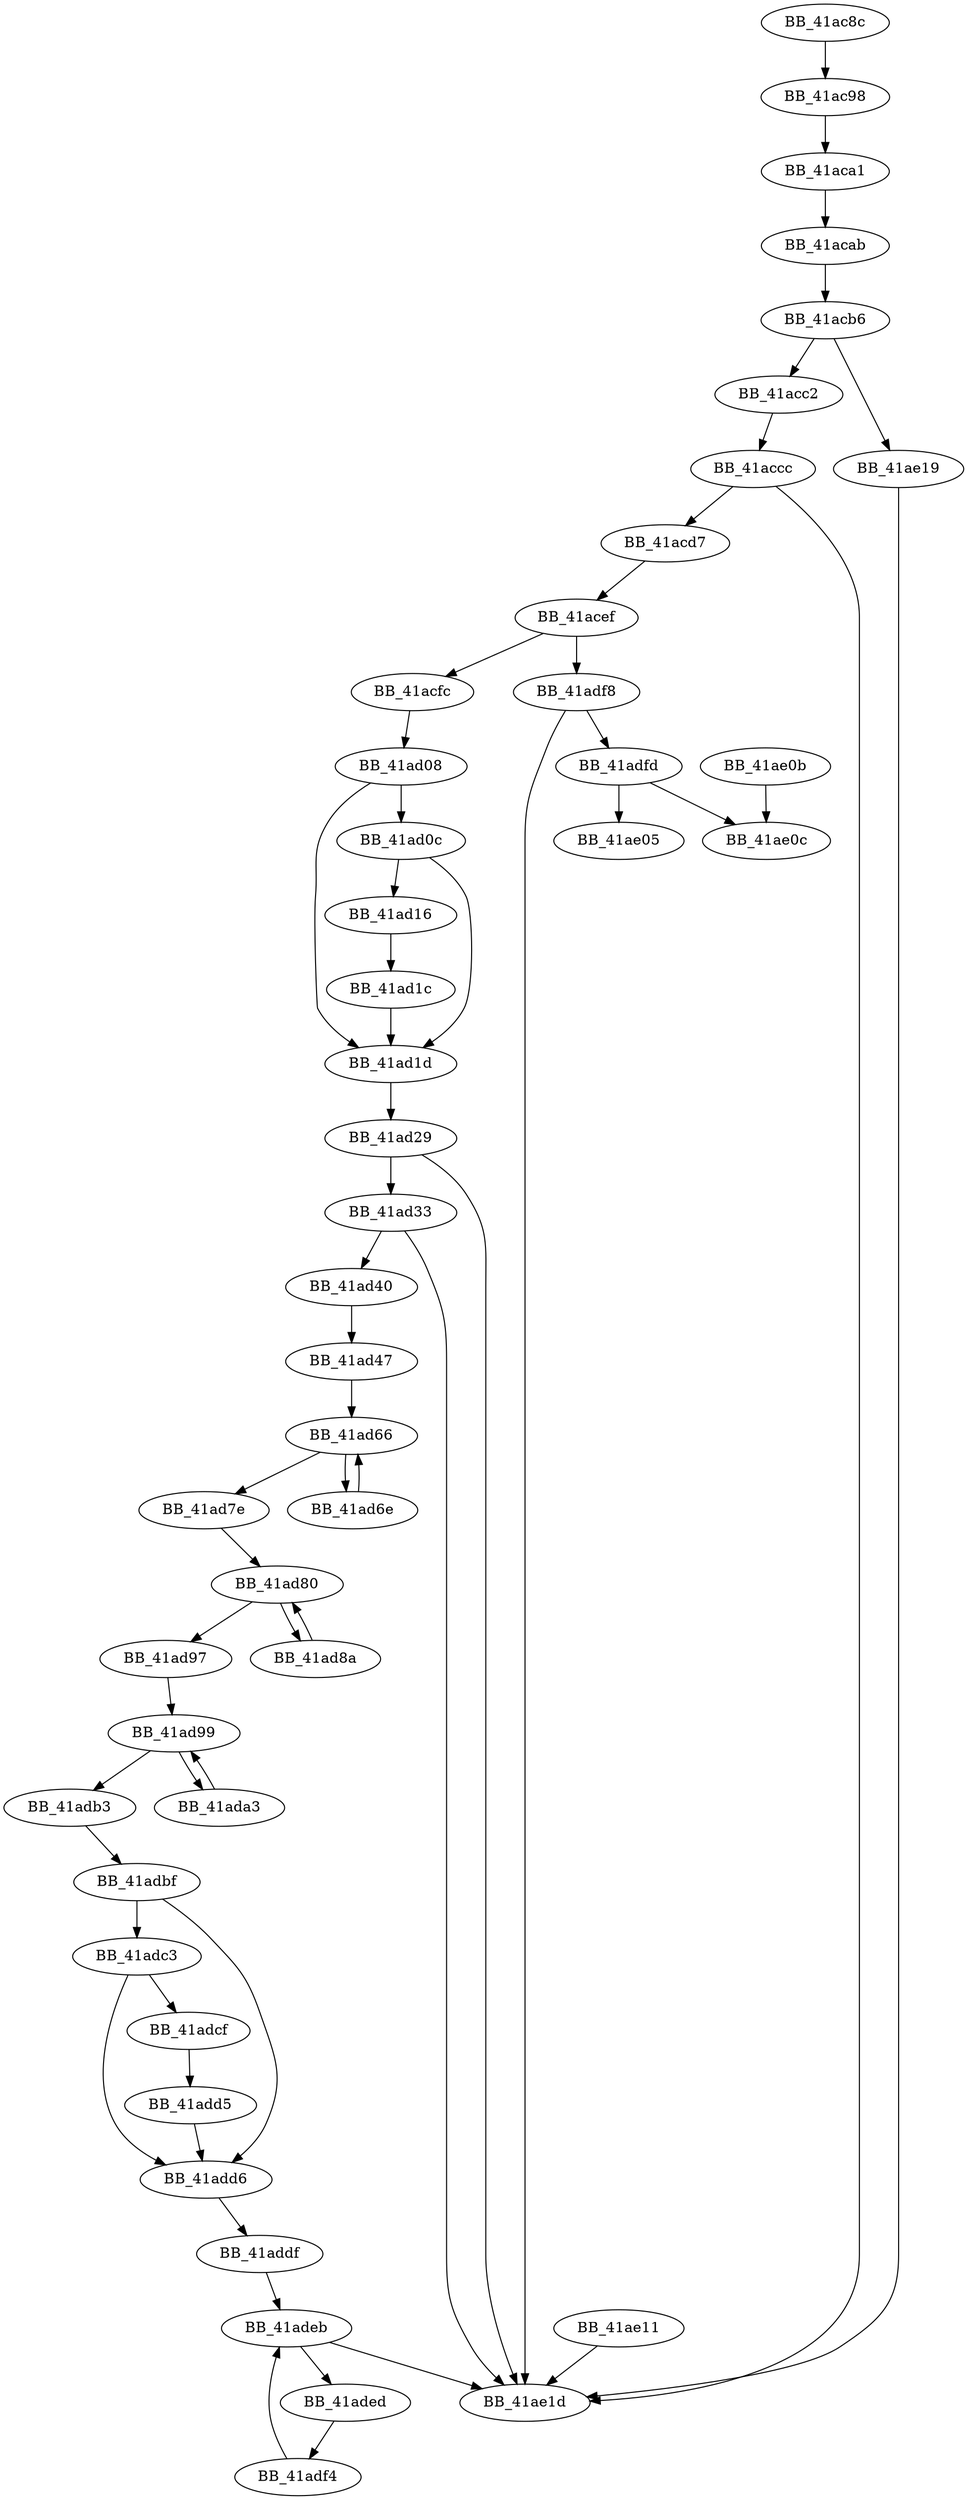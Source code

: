 DiGraph __setmbcp{
BB_41ac8c->BB_41ac98
BB_41ac98->BB_41aca1
BB_41aca1->BB_41acab
BB_41acab->BB_41acb6
BB_41acb6->BB_41acc2
BB_41acb6->BB_41ae19
BB_41acc2->BB_41accc
BB_41accc->BB_41acd7
BB_41accc->BB_41ae1d
BB_41acd7->BB_41acef
BB_41acef->BB_41acfc
BB_41acef->BB_41adf8
BB_41acfc->BB_41ad08
BB_41ad08->BB_41ad0c
BB_41ad08->BB_41ad1d
BB_41ad0c->BB_41ad16
BB_41ad0c->BB_41ad1d
BB_41ad16->BB_41ad1c
BB_41ad1c->BB_41ad1d
BB_41ad1d->BB_41ad29
BB_41ad29->BB_41ad33
BB_41ad29->BB_41ae1d
BB_41ad33->BB_41ad40
BB_41ad33->BB_41ae1d
BB_41ad40->BB_41ad47
BB_41ad47->BB_41ad66
BB_41ad66->BB_41ad6e
BB_41ad66->BB_41ad7e
BB_41ad6e->BB_41ad66
BB_41ad7e->BB_41ad80
BB_41ad80->BB_41ad8a
BB_41ad80->BB_41ad97
BB_41ad8a->BB_41ad80
BB_41ad97->BB_41ad99
BB_41ad99->BB_41ada3
BB_41ad99->BB_41adb3
BB_41ada3->BB_41ad99
BB_41adb3->BB_41adbf
BB_41adbf->BB_41adc3
BB_41adbf->BB_41add6
BB_41adc3->BB_41adcf
BB_41adc3->BB_41add6
BB_41adcf->BB_41add5
BB_41add5->BB_41add6
BB_41add6->BB_41addf
BB_41addf->BB_41adeb
BB_41adeb->BB_41aded
BB_41adeb->BB_41ae1d
BB_41aded->BB_41adf4
BB_41adf4->BB_41adeb
BB_41adf8->BB_41adfd
BB_41adf8->BB_41ae1d
BB_41adfd->BB_41ae05
BB_41adfd->BB_41ae0c
BB_41ae0b->BB_41ae0c
BB_41ae11->BB_41ae1d
BB_41ae19->BB_41ae1d
}

